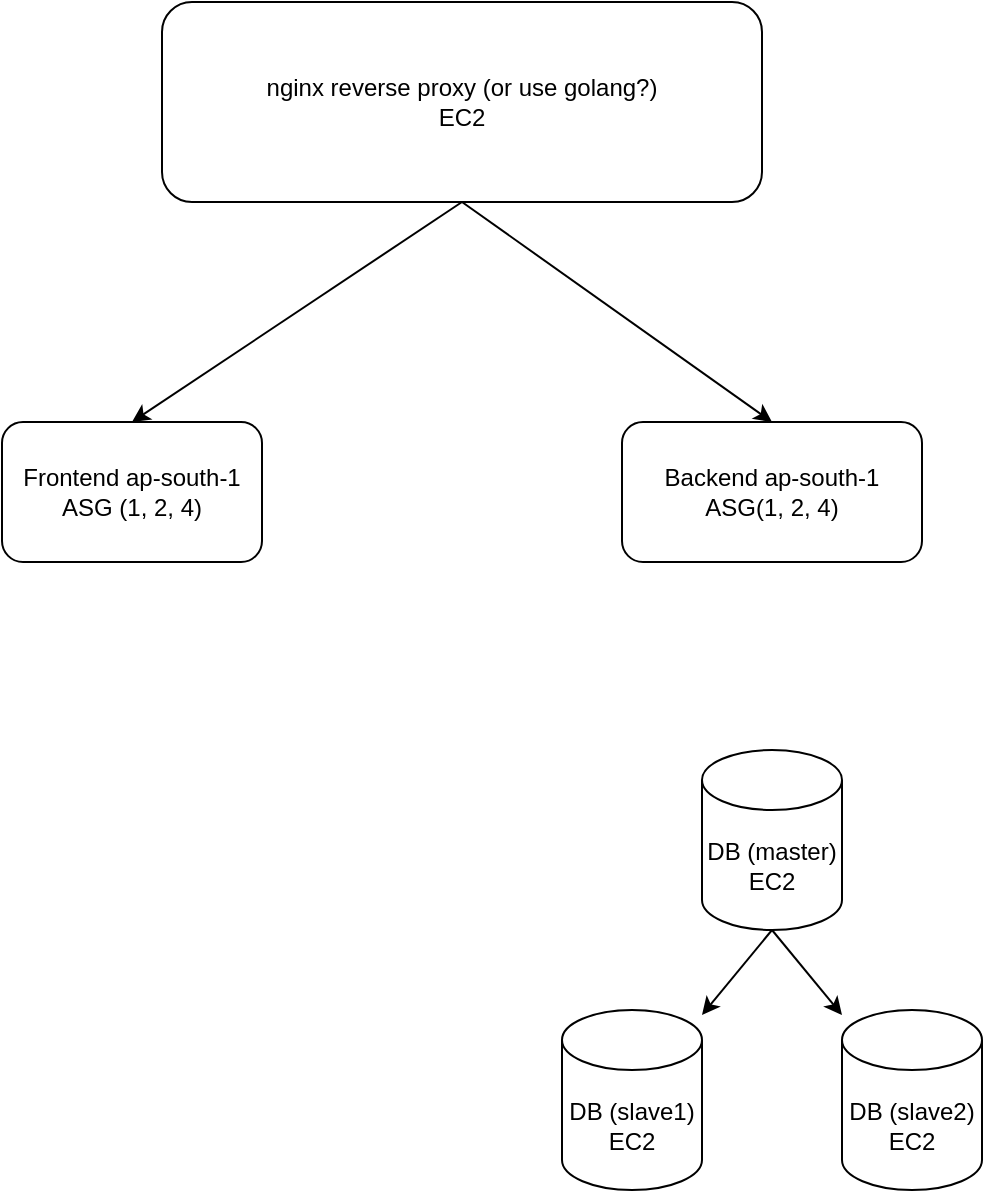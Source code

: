 <mxfile version="26.1.1">
  <diagram name="Page-1" id="XsKjswDsnSn-sBIZdLU6">
    <mxGraphModel dx="797" dy="359" grid="1" gridSize="10" guides="1" tooltips="1" connect="1" arrows="1" fold="1" page="1" pageScale="1" pageWidth="850" pageHeight="1100" math="0" shadow="0">
      <root>
        <mxCell id="0" />
        <mxCell id="1" parent="0" />
        <mxCell id="7-5hp06oOx9DGlblAHuX-1" value="Frontend ap-south-1&lt;div&gt;ASG (1, 2, 4)&lt;/div&gt;" style="rounded=1;whiteSpace=wrap;html=1;" parent="1" vertex="1">
          <mxGeometry x="190" y="266" width="130" height="70" as="geometry" />
        </mxCell>
        <mxCell id="7-5hp06oOx9DGlblAHuX-2" value="Backend ap-south-1&lt;br&gt;&lt;div&gt;&lt;span style=&quot;background-color: transparent; color: light-dark(rgb(0, 0, 0), rgb(255, 255, 255));&quot;&gt;ASG&lt;/span&gt;&lt;span style=&quot;background-color: transparent; color: light-dark(rgb(0, 0, 0), rgb(255, 255, 255));&quot;&gt;(1, 2, 4)&lt;/span&gt;&lt;/div&gt;" style="rounded=1;whiteSpace=wrap;html=1;" parent="1" vertex="1">
          <mxGeometry x="500" y="266" width="150" height="70" as="geometry" />
        </mxCell>
        <mxCell id="7-5hp06oOx9DGlblAHuX-6" value="nginx reverse proxy (or use golang?)&lt;br&gt;EC2" style="rounded=1;whiteSpace=wrap;html=1;" parent="1" vertex="1">
          <mxGeometry x="270" y="56" width="300" height="100" as="geometry" />
        </mxCell>
        <mxCell id="7-5hp06oOx9DGlblAHuX-7" value="" style="endArrow=classic;html=1;rounded=0;exitX=0.5;exitY=1;exitDx=0;exitDy=0;entryX=0.5;entryY=0;entryDx=0;entryDy=0;" parent="1" source="7-5hp06oOx9DGlblAHuX-6" target="7-5hp06oOx9DGlblAHuX-2" edge="1">
          <mxGeometry width="50" height="50" relative="1" as="geometry">
            <mxPoint x="360" y="396" as="sourcePoint" />
            <mxPoint x="410" y="346" as="targetPoint" />
          </mxGeometry>
        </mxCell>
        <mxCell id="7-5hp06oOx9DGlblAHuX-10" value="DB (master)&lt;div&gt;EC2&lt;/div&gt;" style="shape=cylinder3;whiteSpace=wrap;html=1;boundedLbl=1;backgroundOutline=1;size=15;" parent="1" vertex="1">
          <mxGeometry x="540" y="430" width="70" height="90" as="geometry" />
        </mxCell>
        <mxCell id="BbxTTq_It-f2OP_D6hbO-5" value="" style="endArrow=classic;html=1;rounded=0;exitX=0.5;exitY=1;exitDx=0;exitDy=0;entryX=0.5;entryY=0;entryDx=0;entryDy=0;" parent="1" source="7-5hp06oOx9DGlblAHuX-6" target="7-5hp06oOx9DGlblAHuX-1" edge="1">
          <mxGeometry width="50" height="50" relative="1" as="geometry">
            <mxPoint x="180" y="286" as="sourcePoint" />
            <mxPoint x="211.111" y="146" as="targetPoint" />
          </mxGeometry>
        </mxCell>
        <mxCell id="gLpHHNkjMcHcUTInlCW6-1" value="DB (slave1)&lt;div&gt;EC2&lt;/div&gt;" style="shape=cylinder3;whiteSpace=wrap;html=1;boundedLbl=1;backgroundOutline=1;size=15;" parent="1" vertex="1">
          <mxGeometry x="470" y="560" width="70" height="90" as="geometry" />
        </mxCell>
        <mxCell id="gLpHHNkjMcHcUTInlCW6-2" value="DB (slave2)&lt;div&gt;EC2&lt;/div&gt;" style="shape=cylinder3;whiteSpace=wrap;html=1;boundedLbl=1;backgroundOutline=1;size=15;" parent="1" vertex="1">
          <mxGeometry x="610" y="560" width="70" height="90" as="geometry" />
        </mxCell>
        <mxCell id="gLpHHNkjMcHcUTInlCW6-3" value="" style="endArrow=classic;html=1;rounded=0;exitX=0.5;exitY=1;exitDx=0;exitDy=0;exitPerimeter=0;" parent="1" source="7-5hp06oOx9DGlblAHuX-10" target="gLpHHNkjMcHcUTInlCW6-1" edge="1">
          <mxGeometry width="50" height="50" relative="1" as="geometry">
            <mxPoint x="440" y="410" as="sourcePoint" />
            <mxPoint x="490" y="360" as="targetPoint" />
          </mxGeometry>
        </mxCell>
        <mxCell id="gLpHHNkjMcHcUTInlCW6-4" value="" style="endArrow=classic;html=1;rounded=0;exitX=0.5;exitY=1;exitDx=0;exitDy=0;exitPerimeter=0;" parent="1" target="gLpHHNkjMcHcUTInlCW6-2" edge="1" source="7-5hp06oOx9DGlblAHuX-10">
          <mxGeometry width="50" height="50" relative="1" as="geometry">
            <mxPoint x="570" y="520" as="sourcePoint" />
            <mxPoint x="550" y="573" as="targetPoint" />
          </mxGeometry>
        </mxCell>
      </root>
    </mxGraphModel>
  </diagram>
</mxfile>
